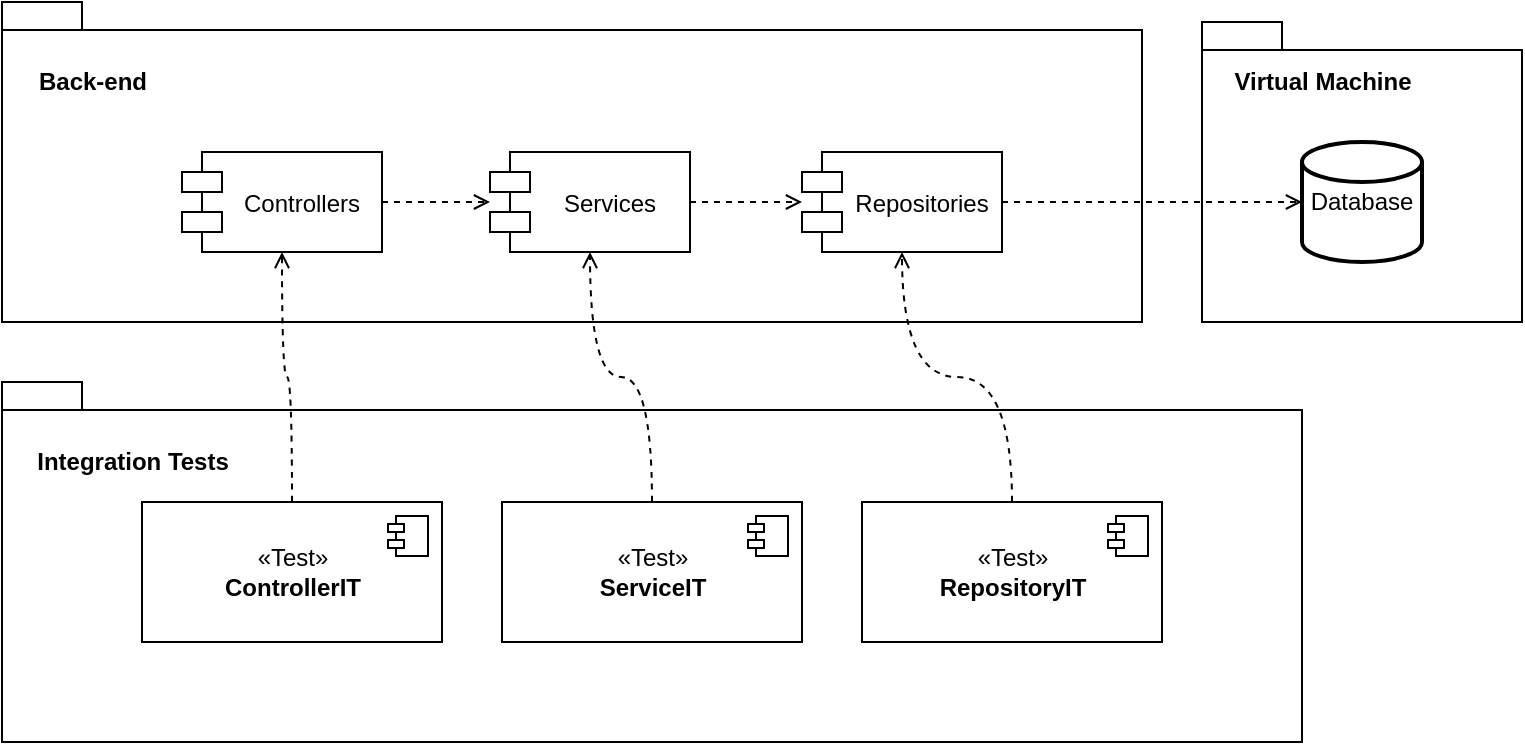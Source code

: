 <mxfile version="16.5.1" type="device"><diagram name="Page-1" id="b5b7bab2-c9e2-2cf4-8b2a-24fd1a2a6d21"><mxGraphModel dx="1038" dy="712" grid="1" gridSize="10" guides="1" tooltips="1" connect="1" arrows="1" fold="1" page="1" pageScale="1" pageWidth="827" pageHeight="1169" background="none" math="0" shadow="0"><root><mxCell id="0"/><mxCell id="1" parent="0"/><mxCell id="CKAHW9yl5Qt1r09BfBDW-33" value="" style="group" vertex="1" connectable="0" parent="1"><mxGeometry x="60" y="550" width="650" height="180" as="geometry"/></mxCell><mxCell id="CKAHW9yl5Qt1r09BfBDW-11" value="" style="shape=folder;fontStyle=1;spacingTop=10;tabWidth=40;tabHeight=14;tabPosition=left;html=1;labelPosition=center;verticalLabelPosition=top;align=center;verticalAlign=bottom;" vertex="1" parent="CKAHW9yl5Qt1r09BfBDW-33"><mxGeometry width="650" height="180" as="geometry"/></mxCell><mxCell id="CKAHW9yl5Qt1r09BfBDW-12" value="«Test»&lt;br&gt;&lt;b&gt;ControllerIT&lt;/b&gt;" style="html=1;dropTarget=0;" vertex="1" parent="CKAHW9yl5Qt1r09BfBDW-33"><mxGeometry x="70" y="60" width="150" height="70" as="geometry"/></mxCell><mxCell id="CKAHW9yl5Qt1r09BfBDW-13" value="" style="shape=module;jettyWidth=8;jettyHeight=4;" vertex="1" parent="CKAHW9yl5Qt1r09BfBDW-12"><mxGeometry x="1" width="20" height="20" relative="1" as="geometry"><mxPoint x="-27" y="7" as="offset"/></mxGeometry></mxCell><mxCell id="CKAHW9yl5Qt1r09BfBDW-14" value="«Test»&lt;br&gt;&lt;b&gt;ServiceIT&lt;/b&gt;" style="html=1;dropTarget=0;" vertex="1" parent="CKAHW9yl5Qt1r09BfBDW-33"><mxGeometry x="250" y="60" width="150" height="70" as="geometry"/></mxCell><mxCell id="CKAHW9yl5Qt1r09BfBDW-15" value="" style="shape=module;jettyWidth=8;jettyHeight=4;" vertex="1" parent="CKAHW9yl5Qt1r09BfBDW-14"><mxGeometry x="1" width="20" height="20" relative="1" as="geometry"><mxPoint x="-27" y="7" as="offset"/></mxGeometry></mxCell><mxCell id="CKAHW9yl5Qt1r09BfBDW-16" value="«Test»&lt;br&gt;&lt;b&gt;RepositoryIT&lt;/b&gt;" style="html=1;dropTarget=0;" vertex="1" parent="CKAHW9yl5Qt1r09BfBDW-33"><mxGeometry x="430" y="60" width="150" height="70" as="geometry"/></mxCell><mxCell id="CKAHW9yl5Qt1r09BfBDW-17" value="" style="shape=module;jettyWidth=8;jettyHeight=4;" vertex="1" parent="CKAHW9yl5Qt1r09BfBDW-16"><mxGeometry x="1" width="20" height="20" relative="1" as="geometry"><mxPoint x="-27" y="7" as="offset"/></mxGeometry></mxCell><mxCell id="CKAHW9yl5Qt1r09BfBDW-24" value="&lt;b&gt;Integration Tests&lt;/b&gt;" style="text;html=1;align=center;verticalAlign=middle;resizable=0;points=[];autosize=1;strokeColor=none;fillColor=none;" vertex="1" parent="CKAHW9yl5Qt1r09BfBDW-33"><mxGeometry x="10" y="30" width="110" height="20" as="geometry"/></mxCell><mxCell id="CKAHW9yl5Qt1r09BfBDW-26" value="" style="shape=folder;fontStyle=1;spacingTop=10;tabWidth=40;tabHeight=14;tabPosition=left;html=1;labelPosition=center;verticalLabelPosition=top;align=center;verticalAlign=bottom;" vertex="1" parent="1"><mxGeometry x="660" y="370" width="160" height="150" as="geometry"/></mxCell><mxCell id="CKAHW9yl5Qt1r09BfBDW-8" value="" style="shape=folder;fontStyle=1;spacingTop=10;tabWidth=40;tabHeight=14;tabPosition=left;html=1;labelPosition=center;verticalLabelPosition=top;align=center;verticalAlign=bottom;" vertex="1" parent="1"><mxGeometry x="60" y="360" width="570" height="160" as="geometry"/></mxCell><mxCell id="CKAHW9yl5Qt1r09BfBDW-4" style="edgeStyle=orthogonalEdgeStyle;rounded=0;orthogonalLoop=1;jettySize=auto;html=1;dashed=1;endArrow=open;endFill=0;" edge="1" parent="1" source="CKAHW9yl5Qt1r09BfBDW-1" target="CKAHW9yl5Qt1r09BfBDW-2"><mxGeometry relative="1" as="geometry"/></mxCell><mxCell id="CKAHW9yl5Qt1r09BfBDW-1" value="Controllers" style="shape=module;align=left;spacingLeft=20;align=center;verticalAlign=middle;" vertex="1" parent="1"><mxGeometry x="150" y="435" width="100" height="50" as="geometry"/></mxCell><mxCell id="CKAHW9yl5Qt1r09BfBDW-5" style="edgeStyle=orthogonalEdgeStyle;rounded=0;orthogonalLoop=1;jettySize=auto;html=1;dashed=1;endArrow=open;endFill=0;" edge="1" parent="1" source="CKAHW9yl5Qt1r09BfBDW-2" target="CKAHW9yl5Qt1r09BfBDW-3"><mxGeometry relative="1" as="geometry"/></mxCell><mxCell id="CKAHW9yl5Qt1r09BfBDW-2" value="Services" style="shape=module;align=left;spacingLeft=20;align=center;verticalAlign=middle;" vertex="1" parent="1"><mxGeometry x="304" y="435" width="100" height="50" as="geometry"/></mxCell><mxCell id="CKAHW9yl5Qt1r09BfBDW-7" style="edgeStyle=orthogonalEdgeStyle;rounded=0;orthogonalLoop=1;jettySize=auto;html=1;dashed=1;endArrow=open;endFill=0;" edge="1" parent="1" source="CKAHW9yl5Qt1r09BfBDW-3" target="CKAHW9yl5Qt1r09BfBDW-6"><mxGeometry relative="1" as="geometry"/></mxCell><mxCell id="CKAHW9yl5Qt1r09BfBDW-3" value="Repositories" style="shape=module;align=left;spacingLeft=20;align=center;verticalAlign=middle;" vertex="1" parent="1"><mxGeometry x="460" y="435" width="100" height="50" as="geometry"/></mxCell><mxCell id="CKAHW9yl5Qt1r09BfBDW-6" value="Database" style="strokeWidth=2;html=1;shape=mxgraph.flowchart.database;whiteSpace=wrap;" vertex="1" parent="1"><mxGeometry x="710" y="430" width="60" height="60" as="geometry"/></mxCell><mxCell id="CKAHW9yl5Qt1r09BfBDW-18" style="edgeStyle=orthogonalEdgeStyle;rounded=0;orthogonalLoop=1;jettySize=auto;html=1;dashed=1;endArrow=open;endFill=0;curved=1;" edge="1" parent="1" source="CKAHW9yl5Qt1r09BfBDW-12" target="CKAHW9yl5Qt1r09BfBDW-1"><mxGeometry relative="1" as="geometry"/></mxCell><mxCell id="CKAHW9yl5Qt1r09BfBDW-19" style="edgeStyle=orthogonalEdgeStyle;rounded=0;orthogonalLoop=1;jettySize=auto;html=1;dashed=1;endArrow=open;endFill=0;curved=1;" edge="1" parent="1" source="CKAHW9yl5Qt1r09BfBDW-14" target="CKAHW9yl5Qt1r09BfBDW-2"><mxGeometry relative="1" as="geometry"/></mxCell><mxCell id="CKAHW9yl5Qt1r09BfBDW-20" style="edgeStyle=orthogonalEdgeStyle;rounded=0;orthogonalLoop=1;jettySize=auto;html=1;dashed=1;endArrow=open;endFill=0;curved=1;" edge="1" parent="1" source="CKAHW9yl5Qt1r09BfBDW-16" target="CKAHW9yl5Qt1r09BfBDW-3"><mxGeometry relative="1" as="geometry"/></mxCell><mxCell id="CKAHW9yl5Qt1r09BfBDW-23" value="&lt;b&gt;Back-end&lt;/b&gt;" style="text;html=1;align=center;verticalAlign=middle;resizable=0;points=[];autosize=1;strokeColor=none;fillColor=none;" vertex="1" parent="1"><mxGeometry x="70" y="390" width="70" height="20" as="geometry"/></mxCell><mxCell id="CKAHW9yl5Qt1r09BfBDW-27" value="&lt;b&gt;Virtual Machine&lt;br&gt;&lt;/b&gt;" style="text;html=1;align=center;verticalAlign=middle;resizable=0;points=[];autosize=1;strokeColor=none;fillColor=none;" vertex="1" parent="1"><mxGeometry x="670" y="390" width="100" height="20" as="geometry"/></mxCell></root></mxGraphModel></diagram></mxfile>